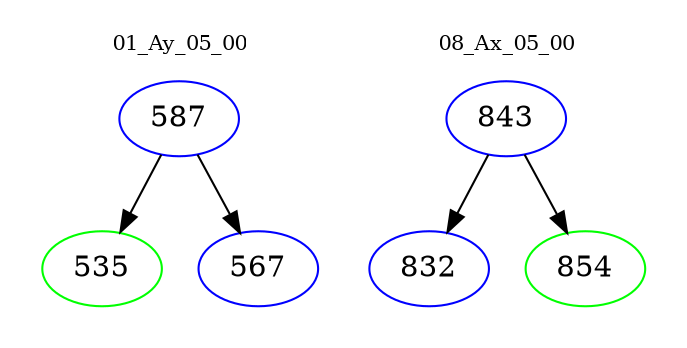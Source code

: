 digraph{
subgraph cluster_0 {
color = white
label = "01_Ay_05_00";
fontsize=10;
T0_587 [label="587", color="blue"]
T0_587 -> T0_535 [color="black"]
T0_535 [label="535", color="green"]
T0_587 -> T0_567 [color="black"]
T0_567 [label="567", color="blue"]
}
subgraph cluster_1 {
color = white
label = "08_Ax_05_00";
fontsize=10;
T1_843 [label="843", color="blue"]
T1_843 -> T1_832 [color="black"]
T1_832 [label="832", color="blue"]
T1_843 -> T1_854 [color="black"]
T1_854 [label="854", color="green"]
}
}
